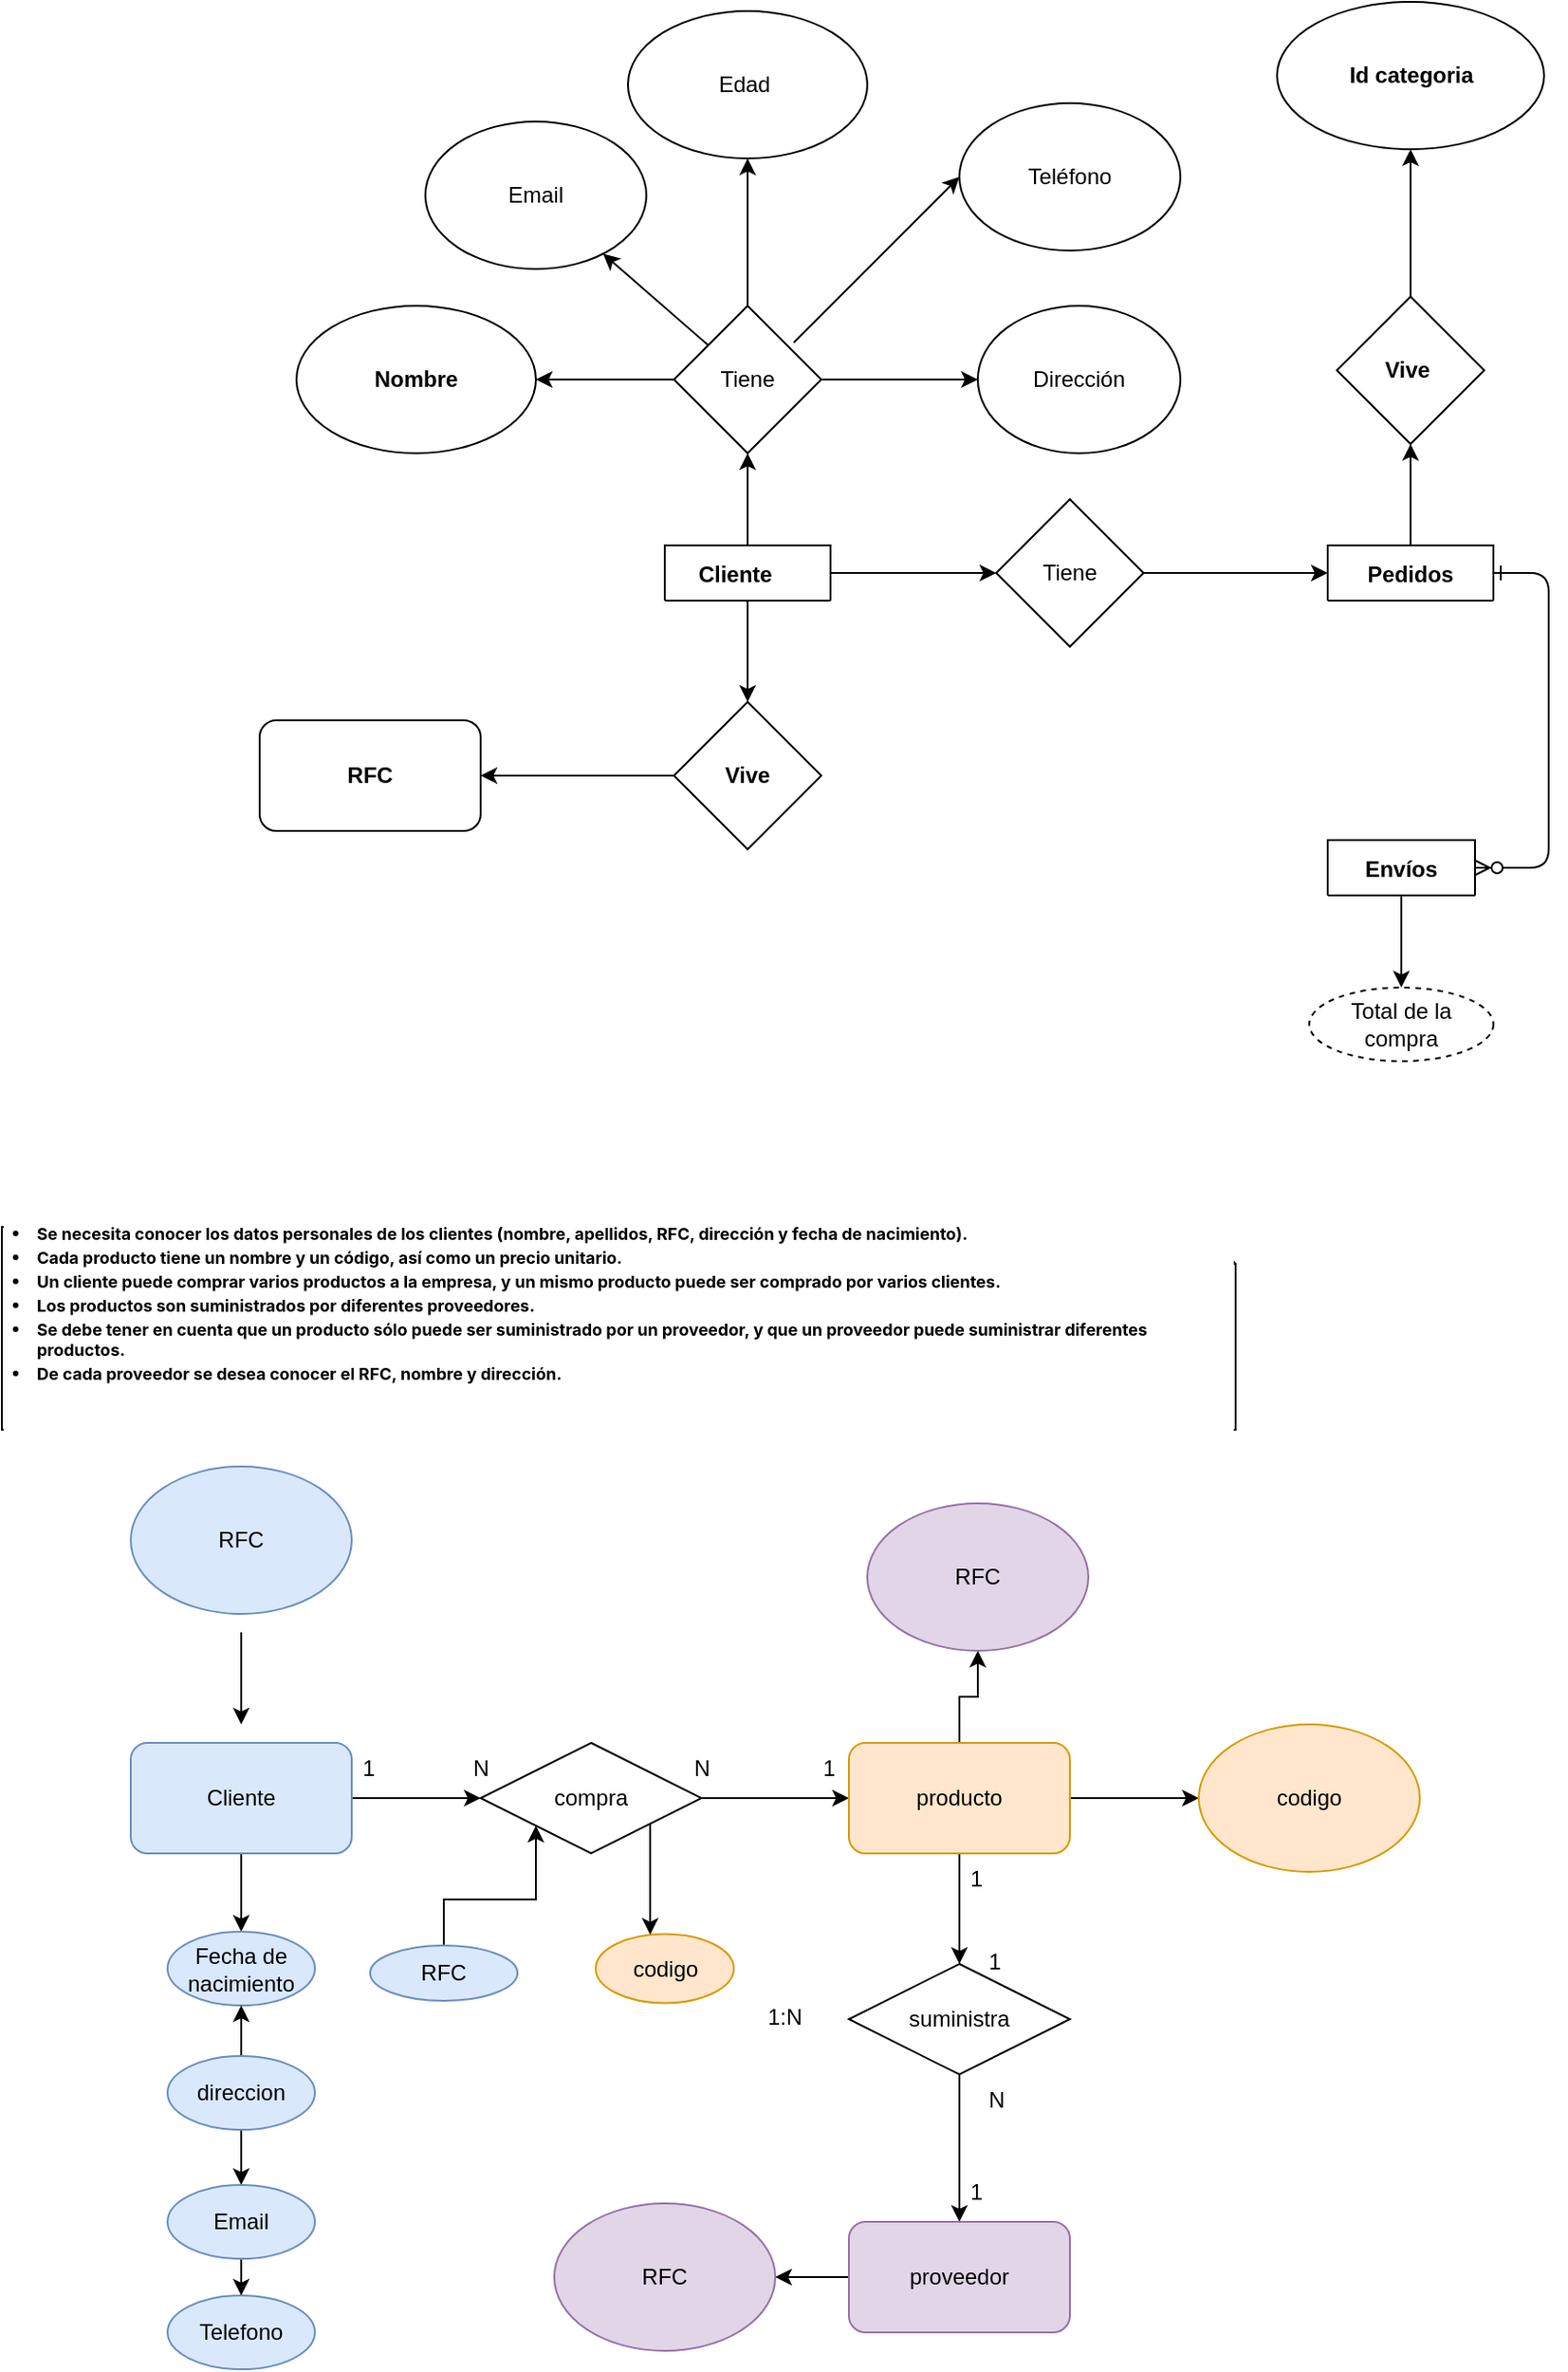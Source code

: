 <mxfile version="21.6.9" type="github">
  <diagram id="R2lEEEUBdFMjLlhIrx00" name="Page-1">
    <mxGraphModel dx="2279" dy="1859" grid="1" gridSize="10" guides="1" tooltips="1" connect="1" arrows="1" fold="1" page="1" pageScale="1" pageWidth="850" pageHeight="1100" math="0" shadow="0" extFonts="Permanent Marker^https://fonts.googleapis.com/css?family=Permanent+Marker">
      <root>
        <mxCell id="0" />
        <mxCell id="1" parent="0" />
        <mxCell id="C-vyLk0tnHw3VtMMgP7b-12" value="" style="edgeStyle=entityRelationEdgeStyle;endArrow=ERzeroToMany;startArrow=ERone;endFill=1;startFill=0;" parent="1" source="C-vyLk0tnHw3VtMMgP7b-3" target="C-vyLk0tnHw3VtMMgP7b-17" edge="1">
          <mxGeometry width="100" height="100" relative="1" as="geometry">
            <mxPoint x="400" y="180" as="sourcePoint" />
            <mxPoint x="460" y="205" as="targetPoint" />
          </mxGeometry>
        </mxCell>
        <mxCell id="qtwtknoeKy0tqFDnTAvP-20" value="" style="edgeStyle=orthogonalEdgeStyle;rounded=0;orthogonalLoop=1;jettySize=auto;html=1;" edge="1" parent="1" source="C-vyLk0tnHw3VtMMgP7b-2" target="qtwtknoeKy0tqFDnTAvP-19">
          <mxGeometry relative="1" as="geometry" />
        </mxCell>
        <mxCell id="C-vyLk0tnHw3VtMMgP7b-2" value="Pedidos" style="shape=table;startSize=30;container=1;collapsible=1;childLayout=tableLayout;fixedRows=1;rowLines=0;fontStyle=1;align=center;resizeLast=1;" parent="1" vertex="1" collapsed="1">
          <mxGeometry x="450" y="120" width="90" height="30" as="geometry">
            <mxRectangle x="450" y="120" width="250" height="130" as="alternateBounds" />
          </mxGeometry>
        </mxCell>
        <mxCell id="C-vyLk0tnHw3VtMMgP7b-3" value="" style="shape=partialRectangle;collapsible=0;dropTarget=0;pointerEvents=0;fillColor=none;points=[[0,0.5],[1,0.5]];portConstraint=eastwest;top=0;left=0;right=0;bottom=1;" parent="C-vyLk0tnHw3VtMMgP7b-2" vertex="1">
          <mxGeometry y="30" width="250" height="30" as="geometry" />
        </mxCell>
        <mxCell id="C-vyLk0tnHw3VtMMgP7b-4" value="PK" style="shape=partialRectangle;overflow=hidden;connectable=0;fillColor=none;top=0;left=0;bottom=0;right=0;fontStyle=1;" parent="C-vyLk0tnHw3VtMMgP7b-3" vertex="1">
          <mxGeometry width="30" height="30" as="geometry">
            <mxRectangle width="30" height="30" as="alternateBounds" />
          </mxGeometry>
        </mxCell>
        <mxCell id="C-vyLk0tnHw3VtMMgP7b-5" value="order_id int NOT NULL " style="shape=partialRectangle;overflow=hidden;connectable=0;fillColor=none;top=0;left=0;bottom=0;right=0;align=left;spacingLeft=6;fontStyle=5;" parent="C-vyLk0tnHw3VtMMgP7b-3" vertex="1">
          <mxGeometry x="30" width="220" height="30" as="geometry">
            <mxRectangle width="220" height="30" as="alternateBounds" />
          </mxGeometry>
        </mxCell>
        <mxCell id="C-vyLk0tnHw3VtMMgP7b-6" value="" style="shape=partialRectangle;collapsible=0;dropTarget=0;pointerEvents=0;fillColor=none;points=[[0,0.5],[1,0.5]];portConstraint=eastwest;top=0;left=0;right=0;bottom=0;" parent="C-vyLk0tnHw3VtMMgP7b-2" vertex="1">
          <mxGeometry y="60" width="250" height="30" as="geometry" />
        </mxCell>
        <mxCell id="C-vyLk0tnHw3VtMMgP7b-7" value="FK1" style="shape=partialRectangle;overflow=hidden;connectable=0;fillColor=none;top=0;left=0;bottom=0;right=0;" parent="C-vyLk0tnHw3VtMMgP7b-6" vertex="1">
          <mxGeometry width="30" height="30" as="geometry">
            <mxRectangle width="30" height="30" as="alternateBounds" />
          </mxGeometry>
        </mxCell>
        <mxCell id="C-vyLk0tnHw3VtMMgP7b-8" value="customer_id int NOT NULL" style="shape=partialRectangle;overflow=hidden;connectable=0;fillColor=none;top=0;left=0;bottom=0;right=0;align=left;spacingLeft=6;" parent="C-vyLk0tnHw3VtMMgP7b-6" vertex="1">
          <mxGeometry x="30" width="220" height="30" as="geometry">
            <mxRectangle width="220" height="30" as="alternateBounds" />
          </mxGeometry>
        </mxCell>
        <mxCell id="C-vyLk0tnHw3VtMMgP7b-9" value="" style="shape=partialRectangle;collapsible=0;dropTarget=0;pointerEvents=0;fillColor=none;points=[[0,0.5],[1,0.5]];portConstraint=eastwest;top=0;left=0;right=0;bottom=0;" parent="C-vyLk0tnHw3VtMMgP7b-2" vertex="1">
          <mxGeometry y="90" width="250" height="30" as="geometry" />
        </mxCell>
        <mxCell id="C-vyLk0tnHw3VtMMgP7b-10" value="" style="shape=partialRectangle;overflow=hidden;connectable=0;fillColor=none;top=0;left=0;bottom=0;right=0;" parent="C-vyLk0tnHw3VtMMgP7b-9" vertex="1">
          <mxGeometry width="30" height="30" as="geometry">
            <mxRectangle width="30" height="30" as="alternateBounds" />
          </mxGeometry>
        </mxCell>
        <mxCell id="C-vyLk0tnHw3VtMMgP7b-11" value="order_date date NOT NULL" style="shape=partialRectangle;overflow=hidden;connectable=0;fillColor=none;top=0;left=0;bottom=0;right=0;align=left;spacingLeft=6;" parent="C-vyLk0tnHw3VtMMgP7b-9" vertex="1">
          <mxGeometry x="30" width="220" height="30" as="geometry">
            <mxRectangle width="220" height="30" as="alternateBounds" />
          </mxGeometry>
        </mxCell>
        <mxCell id="qtwtknoeKy0tqFDnTAvP-24" value="" style="edgeStyle=orthogonalEdgeStyle;rounded=0;orthogonalLoop=1;jettySize=auto;html=1;" edge="1" parent="1" source="C-vyLk0tnHw3VtMMgP7b-13" target="qtwtknoeKy0tqFDnTAvP-23">
          <mxGeometry relative="1" as="geometry" />
        </mxCell>
        <mxCell id="C-vyLk0tnHw3VtMMgP7b-13" value="Envíos" style="shape=table;startSize=30;container=1;collapsible=1;childLayout=tableLayout;fixedRows=1;rowLines=0;fontStyle=1;align=center;resizeLast=1;" parent="1" vertex="1" collapsed="1">
          <mxGeometry x="450" y="280" width="80" height="30" as="geometry">
            <mxRectangle x="450" y="280" width="250" height="130" as="alternateBounds" />
          </mxGeometry>
        </mxCell>
        <mxCell id="C-vyLk0tnHw3VtMMgP7b-14" value="" style="shape=partialRectangle;collapsible=0;dropTarget=0;pointerEvents=0;fillColor=none;points=[[0,0.5],[1,0.5]];portConstraint=eastwest;top=0;left=0;right=0;bottom=1;" parent="C-vyLk0tnHw3VtMMgP7b-13" vertex="1">
          <mxGeometry y="30" width="250" height="30" as="geometry" />
        </mxCell>
        <mxCell id="C-vyLk0tnHw3VtMMgP7b-15" value="PK" style="shape=partialRectangle;overflow=hidden;connectable=0;fillColor=none;top=0;left=0;bottom=0;right=0;fontStyle=1;" parent="C-vyLk0tnHw3VtMMgP7b-14" vertex="1">
          <mxGeometry width="30" height="30" as="geometry">
            <mxRectangle width="30" height="30" as="alternateBounds" />
          </mxGeometry>
        </mxCell>
        <mxCell id="C-vyLk0tnHw3VtMMgP7b-16" value="shipment_id int NOT NULL " style="shape=partialRectangle;overflow=hidden;connectable=0;fillColor=none;top=0;left=0;bottom=0;right=0;align=left;spacingLeft=6;fontStyle=5;" parent="C-vyLk0tnHw3VtMMgP7b-14" vertex="1">
          <mxGeometry x="30" width="220" height="30" as="geometry">
            <mxRectangle width="220" height="30" as="alternateBounds" />
          </mxGeometry>
        </mxCell>
        <mxCell id="C-vyLk0tnHw3VtMMgP7b-17" value="" style="shape=partialRectangle;collapsible=0;dropTarget=0;pointerEvents=0;fillColor=none;points=[[0,0.5],[1,0.5]];portConstraint=eastwest;top=0;left=0;right=0;bottom=0;" parent="C-vyLk0tnHw3VtMMgP7b-13" vertex="1">
          <mxGeometry y="60" width="250" height="30" as="geometry" />
        </mxCell>
        <mxCell id="C-vyLk0tnHw3VtMMgP7b-18" value="FK1" style="shape=partialRectangle;overflow=hidden;connectable=0;fillColor=none;top=0;left=0;bottom=0;right=0;" parent="C-vyLk0tnHw3VtMMgP7b-17" vertex="1">
          <mxGeometry width="30" height="30" as="geometry">
            <mxRectangle width="30" height="30" as="alternateBounds" />
          </mxGeometry>
        </mxCell>
        <mxCell id="C-vyLk0tnHw3VtMMgP7b-19" value="order_id int NOT NULL" style="shape=partialRectangle;overflow=hidden;connectable=0;fillColor=none;top=0;left=0;bottom=0;right=0;align=left;spacingLeft=6;" parent="C-vyLk0tnHw3VtMMgP7b-17" vertex="1">
          <mxGeometry x="30" width="220" height="30" as="geometry">
            <mxRectangle width="220" height="30" as="alternateBounds" />
          </mxGeometry>
        </mxCell>
        <mxCell id="C-vyLk0tnHw3VtMMgP7b-20" value="" style="shape=partialRectangle;collapsible=0;dropTarget=0;pointerEvents=0;fillColor=none;points=[[0,0.5],[1,0.5]];portConstraint=eastwest;top=0;left=0;right=0;bottom=0;" parent="C-vyLk0tnHw3VtMMgP7b-13" vertex="1">
          <mxGeometry y="90" width="250" height="30" as="geometry" />
        </mxCell>
        <mxCell id="C-vyLk0tnHw3VtMMgP7b-21" value="" style="shape=partialRectangle;overflow=hidden;connectable=0;fillColor=none;top=0;left=0;bottom=0;right=0;" parent="C-vyLk0tnHw3VtMMgP7b-20" vertex="1">
          <mxGeometry width="30" height="30" as="geometry">
            <mxRectangle width="30" height="30" as="alternateBounds" />
          </mxGeometry>
        </mxCell>
        <mxCell id="C-vyLk0tnHw3VtMMgP7b-22" value="shipment_date date NOT NULL" style="shape=partialRectangle;overflow=hidden;connectable=0;fillColor=none;top=0;left=0;bottom=0;right=0;align=left;spacingLeft=6;" parent="C-vyLk0tnHw3VtMMgP7b-20" vertex="1">
          <mxGeometry x="30" width="220" height="30" as="geometry">
            <mxRectangle width="220" height="30" as="alternateBounds" />
          </mxGeometry>
        </mxCell>
        <mxCell id="qtwtknoeKy0tqFDnTAvP-8" value="" style="edgeStyle=orthogonalEdgeStyle;rounded=0;orthogonalLoop=1;jettySize=auto;html=1;" edge="1" parent="1" source="C-vyLk0tnHw3VtMMgP7b-23" target="qtwtknoeKy0tqFDnTAvP-3">
          <mxGeometry relative="1" as="geometry" />
        </mxCell>
        <mxCell id="qtwtknoeKy0tqFDnTAvP-28" value="" style="edgeStyle=orthogonalEdgeStyle;rounded=0;orthogonalLoop=1;jettySize=auto;html=1;" edge="1" parent="1" source="C-vyLk0tnHw3VtMMgP7b-23" target="qtwtknoeKy0tqFDnTAvP-27">
          <mxGeometry relative="1" as="geometry" />
        </mxCell>
        <mxCell id="C-vyLk0tnHw3VtMMgP7b-23" value="Cliente    " style="shape=table;startSize=30;container=1;collapsible=1;childLayout=tableLayout;fixedRows=1;rowLines=0;fontStyle=1;align=center;resizeLast=1;" parent="1" vertex="1" collapsed="1">
          <mxGeometry x="90" y="120" width="90" height="30" as="geometry">
            <mxRectangle x="90" y="120" width="250" height="100" as="alternateBounds" />
          </mxGeometry>
        </mxCell>
        <mxCell id="C-vyLk0tnHw3VtMMgP7b-24" value="" style="shape=partialRectangle;collapsible=0;dropTarget=0;pointerEvents=0;fillColor=none;points=[[0,0.5],[1,0.5]];portConstraint=eastwest;top=0;left=0;right=0;bottom=1;" parent="C-vyLk0tnHw3VtMMgP7b-23" vertex="1">
          <mxGeometry y="30" width="250" height="30" as="geometry" />
        </mxCell>
        <mxCell id="C-vyLk0tnHw3VtMMgP7b-25" value="PK" style="shape=partialRectangle;overflow=hidden;connectable=0;fillColor=none;top=0;left=0;bottom=0;right=0;fontStyle=1;" parent="C-vyLk0tnHw3VtMMgP7b-24" vertex="1">
          <mxGeometry width="30" height="30" as="geometry">
            <mxRectangle width="30" height="30" as="alternateBounds" />
          </mxGeometry>
        </mxCell>
        <mxCell id="C-vyLk0tnHw3VtMMgP7b-26" value="customer_id int NOT NULL " style="shape=partialRectangle;overflow=hidden;connectable=0;fillColor=none;top=0;left=0;bottom=0;right=0;align=left;spacingLeft=6;fontStyle=5;" parent="C-vyLk0tnHw3VtMMgP7b-24" vertex="1">
          <mxGeometry x="30" width="220" height="30" as="geometry">
            <mxRectangle width="220" height="30" as="alternateBounds" />
          </mxGeometry>
        </mxCell>
        <mxCell id="C-vyLk0tnHw3VtMMgP7b-27" value="" style="shape=partialRectangle;collapsible=0;dropTarget=0;pointerEvents=0;fillColor=none;points=[[0,0.5],[1,0.5]];portConstraint=eastwest;top=0;left=0;right=0;bottom=0;" parent="C-vyLk0tnHw3VtMMgP7b-23" vertex="1">
          <mxGeometry y="60" width="250" height="30" as="geometry" />
        </mxCell>
        <mxCell id="C-vyLk0tnHw3VtMMgP7b-28" value="" style="shape=partialRectangle;overflow=hidden;connectable=0;fillColor=none;top=0;left=0;bottom=0;right=0;" parent="C-vyLk0tnHw3VtMMgP7b-27" vertex="1">
          <mxGeometry width="30" height="30" as="geometry">
            <mxRectangle width="30" height="30" as="alternateBounds" />
          </mxGeometry>
        </mxCell>
        <mxCell id="C-vyLk0tnHw3VtMMgP7b-29" value="customer_name char(50) NOT NULL" style="shape=partialRectangle;overflow=hidden;connectable=0;fillColor=none;top=0;left=0;bottom=0;right=0;align=left;spacingLeft=6;" parent="C-vyLk0tnHw3VtMMgP7b-27" vertex="1">
          <mxGeometry x="30" width="220" height="30" as="geometry">
            <mxRectangle width="220" height="30" as="alternateBounds" />
          </mxGeometry>
        </mxCell>
        <mxCell id="qtwtknoeKy0tqFDnTAvP-1" value="Nombre" style="ellipse;whiteSpace=wrap;html=1;startSize=30;fontStyle=1;" vertex="1" parent="1">
          <mxGeometry x="-110" y="-10" width="130" height="80" as="geometry" />
        </mxCell>
        <mxCell id="qtwtknoeKy0tqFDnTAvP-5" value="" style="edgeStyle=orthogonalEdgeStyle;rounded=0;orthogonalLoop=1;jettySize=auto;html=1;" edge="1" parent="1" source="qtwtknoeKy0tqFDnTAvP-3" target="qtwtknoeKy0tqFDnTAvP-4">
          <mxGeometry relative="1" as="geometry">
            <Array as="points">
              <mxPoint x="220" y="30" />
              <mxPoint x="220" y="30" />
            </Array>
          </mxGeometry>
        </mxCell>
        <mxCell id="qtwtknoeKy0tqFDnTAvP-9" value="" style="edgeStyle=orthogonalEdgeStyle;rounded=0;orthogonalLoop=1;jettySize=auto;html=1;" edge="1" parent="1" source="qtwtknoeKy0tqFDnTAvP-3" target="qtwtknoeKy0tqFDnTAvP-1">
          <mxGeometry relative="1" as="geometry" />
        </mxCell>
        <mxCell id="qtwtknoeKy0tqFDnTAvP-11" value="" style="edgeStyle=orthogonalEdgeStyle;rounded=0;orthogonalLoop=1;jettySize=auto;html=1;" edge="1" parent="1" source="qtwtknoeKy0tqFDnTAvP-3" target="qtwtknoeKy0tqFDnTAvP-10">
          <mxGeometry relative="1" as="geometry" />
        </mxCell>
        <mxCell id="qtwtknoeKy0tqFDnTAvP-3" value="Tiene" style="rhombus;whiteSpace=wrap;html=1;" vertex="1" parent="1">
          <mxGeometry x="95" y="-10" width="80" height="80" as="geometry" />
        </mxCell>
        <mxCell id="qtwtknoeKy0tqFDnTAvP-4" value="Dirección" style="ellipse;whiteSpace=wrap;html=1;" vertex="1" parent="1">
          <mxGeometry x="260" y="-10" width="110" height="80" as="geometry" />
        </mxCell>
        <mxCell id="qtwtknoeKy0tqFDnTAvP-10" value="Edad&amp;nbsp;" style="ellipse;whiteSpace=wrap;html=1;" vertex="1" parent="1">
          <mxGeometry x="70" y="-170" width="130" height="80" as="geometry" />
        </mxCell>
        <mxCell id="qtwtknoeKy0tqFDnTAvP-12" value="" style="endArrow=classic;html=1;rounded=0;entryX=0;entryY=0.5;entryDx=0;entryDy=0;" edge="1" parent="1" target="qtwtknoeKy0tqFDnTAvP-13">
          <mxGeometry width="50" height="50" relative="1" as="geometry">
            <mxPoint x="160" y="10" as="sourcePoint" />
            <mxPoint x="210" y="-40" as="targetPoint" />
          </mxGeometry>
        </mxCell>
        <mxCell id="qtwtknoeKy0tqFDnTAvP-13" value="Teléfono" style="ellipse;whiteSpace=wrap;html=1;" vertex="1" parent="1">
          <mxGeometry x="250" y="-120" width="120" height="80" as="geometry" />
        </mxCell>
        <mxCell id="qtwtknoeKy0tqFDnTAvP-17" value="" style="endArrow=classic;html=1;rounded=0;" edge="1" parent="1" source="qtwtknoeKy0tqFDnTAvP-3" target="qtwtknoeKy0tqFDnTAvP-18">
          <mxGeometry width="50" height="50" relative="1" as="geometry">
            <mxPoint x="80" as="sourcePoint" />
            <mxPoint x="60" y="-60" as="targetPoint" />
          </mxGeometry>
        </mxCell>
        <mxCell id="qtwtknoeKy0tqFDnTAvP-18" value="Email" style="ellipse;whiteSpace=wrap;html=1;" vertex="1" parent="1">
          <mxGeometry x="-40" y="-110" width="120" height="80" as="geometry" />
        </mxCell>
        <mxCell id="qtwtknoeKy0tqFDnTAvP-22" value="" style="edgeStyle=orthogonalEdgeStyle;rounded=0;orthogonalLoop=1;jettySize=auto;html=1;" edge="1" parent="1" source="qtwtknoeKy0tqFDnTAvP-19" target="qtwtknoeKy0tqFDnTAvP-21">
          <mxGeometry relative="1" as="geometry" />
        </mxCell>
        <mxCell id="qtwtknoeKy0tqFDnTAvP-19" value="Vive&amp;nbsp;" style="rhombus;whiteSpace=wrap;html=1;startSize=30;fontStyle=1;" vertex="1" parent="1">
          <mxGeometry x="455" y="-15" width="80" height="80" as="geometry" />
        </mxCell>
        <mxCell id="qtwtknoeKy0tqFDnTAvP-21" value="Id categoria" style="ellipse;whiteSpace=wrap;html=1;startSize=30;fontStyle=1;" vertex="1" parent="1">
          <mxGeometry x="422.5" y="-175" width="145" height="80" as="geometry" />
        </mxCell>
        <mxCell id="qtwtknoeKy0tqFDnTAvP-23" value="Total de la compra" style="ellipse;whiteSpace=wrap;html=1;align=center;dashed=1;" vertex="1" parent="1">
          <mxGeometry x="440" y="360" width="100" height="40" as="geometry" />
        </mxCell>
        <mxCell id="qtwtknoeKy0tqFDnTAvP-25" value="RFC" style="rounded=1;whiteSpace=wrap;html=1;startSize=30;fontStyle=1;" vertex="1" parent="1">
          <mxGeometry x="-130" y="215" width="120" height="60" as="geometry" />
        </mxCell>
        <mxCell id="qtwtknoeKy0tqFDnTAvP-29" value="" style="edgeStyle=orthogonalEdgeStyle;rounded=0;orthogonalLoop=1;jettySize=auto;html=1;" edge="1" parent="1" source="qtwtknoeKy0tqFDnTAvP-27" target="qtwtknoeKy0tqFDnTAvP-25">
          <mxGeometry relative="1" as="geometry" />
        </mxCell>
        <mxCell id="qtwtknoeKy0tqFDnTAvP-27" value="Vive" style="rhombus;whiteSpace=wrap;html=1;startSize=30;fontStyle=1;" vertex="1" parent="1">
          <mxGeometry x="95" y="205" width="80" height="80" as="geometry" />
        </mxCell>
        <mxCell id="qtwtknoeKy0tqFDnTAvP-32" value="Tiene" style="rhombus;whiteSpace=wrap;html=1;" vertex="1" parent="1">
          <mxGeometry x="270" y="95" width="80" height="80" as="geometry" />
        </mxCell>
        <mxCell id="qtwtknoeKy0tqFDnTAvP-33" value="" style="endArrow=classic;html=1;rounded=0;exitX=1;exitY=0.5;exitDx=0;exitDy=0;entryX=0;entryY=0.5;entryDx=0;entryDy=0;" edge="1" parent="1" source="C-vyLk0tnHw3VtMMgP7b-23" target="qtwtknoeKy0tqFDnTAvP-32">
          <mxGeometry width="50" height="50" relative="1" as="geometry">
            <mxPoint x="210" y="160" as="sourcePoint" />
            <mxPoint x="260" y="135" as="targetPoint" />
          </mxGeometry>
        </mxCell>
        <mxCell id="qtwtknoeKy0tqFDnTAvP-34" value="" style="endArrow=classic;html=1;rounded=0;entryX=0;entryY=0.5;entryDx=0;entryDy=0;exitX=1;exitY=0.5;exitDx=0;exitDy=0;" edge="1" parent="1" source="qtwtknoeKy0tqFDnTAvP-32" target="C-vyLk0tnHw3VtMMgP7b-2">
          <mxGeometry width="50" height="50" relative="1" as="geometry">
            <mxPoint x="360" y="134.5" as="sourcePoint" />
            <mxPoint x="440" y="134.5" as="targetPoint" />
          </mxGeometry>
        </mxCell>
        <mxCell id="qtwtknoeKy0tqFDnTAvP-37" value="&#xa;&lt;ul style=&quot;box-sizing: border-box; padding-left: 2em; margin-top: 0px; margin-bottom: 16px; font-family: -apple-system, BlinkMacSystemFont, &amp;quot;Segoe UI&amp;quot;, &amp;quot;Noto Sans&amp;quot;, Helvetica, Arial, sans-serif, &amp;quot;Apple Color Emoji&amp;quot;, &amp;quot;Segoe UI Emoji&amp;quot;; font-size: 9px; font-style: normal; font-variant-ligatures: normal; font-variant-caps: normal; letter-spacing: normal; orphans: 2; text-align: start; text-indent: 0px; text-transform: none; widows: 2; word-spacing: 0px; -webkit-text-stroke-width: 0px; text-decoration-thickness: initial; text-decoration-style: initial; text-decoration-color: initial;&quot; dir=&quot;auto&quot;&gt;&lt;li style=&quot;box-sizing: border-box; font-size: 9px;&quot;&gt;Se necesita conocer los datos personales de los clientes (nombre, apellidos, RFC, dirección y fecha de nacimiento).&lt;/li&gt;&lt;li style=&quot;box-sizing: border-box; margin-top: 0.25em; font-size: 9px;&quot;&gt;Cada producto tiene un nombre y un código, así como un precio unitario.&lt;/li&gt;&lt;li style=&quot;box-sizing: border-box; margin-top: 0.25em; font-size: 9px;&quot;&gt;Un cliente puede comprar varios productos a la empresa, y un mismo producto puede ser comprado por varios clientes.&lt;/li&gt;&lt;li style=&quot;box-sizing: border-box; margin-top: 0.25em; font-size: 9px;&quot;&gt;Los productos son suministrados por diferentes proveedores.&lt;/li&gt;&lt;li style=&quot;box-sizing: border-box; margin-top: 0.25em; font-size: 9px;&quot;&gt;Se debe tener en cuenta que un producto sólo puede ser suministrado por un proveedor, y que un proveedor puede suministrar diferentes productos.&lt;/li&gt;&lt;li style=&quot;box-sizing: border-box; margin-top: 0.25em; font-size: 9px;&quot;&gt;De cada proveedor se desea conocer el RFC, nombre y dirección.&lt;/li&gt;&lt;/ul&gt;&#xa;&#xa;" style="shape=note;size=20;whiteSpace=wrap;html=1;fontStyle=1;labelBackgroundColor=default;fontColor=#000000;fontSize=9;" vertex="1" parent="1">
          <mxGeometry x="-270" y="490" width="670" height="110" as="geometry" />
        </mxCell>
        <mxCell id="qtwtknoeKy0tqFDnTAvP-40" value="" style="edgeStyle=orthogonalEdgeStyle;rounded=0;orthogonalLoop=1;jettySize=auto;html=1;" edge="1" parent="1" source="qtwtknoeKy0tqFDnTAvP-38">
          <mxGeometry relative="1" as="geometry">
            <mxPoint x="-10" y="800" as="targetPoint" />
          </mxGeometry>
        </mxCell>
        <mxCell id="qtwtknoeKy0tqFDnTAvP-74" value="" style="edgeStyle=orthogonalEdgeStyle;rounded=0;orthogonalLoop=1;jettySize=auto;html=1;" edge="1" parent="1" source="qtwtknoeKy0tqFDnTAvP-38" target="qtwtknoeKy0tqFDnTAvP-72">
          <mxGeometry relative="1" as="geometry" />
        </mxCell>
        <mxCell id="qtwtknoeKy0tqFDnTAvP-38" value="Cliente" style="rounded=1;whiteSpace=wrap;html=1;fillColor=#dae8fc;strokeColor=#6c8ebf;" vertex="1" parent="1">
          <mxGeometry x="-200" y="770" width="120" height="60" as="geometry" />
        </mxCell>
        <mxCell id="qtwtknoeKy0tqFDnTAvP-44" value="" style="edgeStyle=orthogonalEdgeStyle;rounded=0;orthogonalLoop=1;jettySize=auto;html=1;" edge="1" parent="1" source="qtwtknoeKy0tqFDnTAvP-42" target="qtwtknoeKy0tqFDnTAvP-43">
          <mxGeometry relative="1" as="geometry" />
        </mxCell>
        <mxCell id="qtwtknoeKy0tqFDnTAvP-42" value="compra" style="shape=rhombus;perimeter=rhombusPerimeter;whiteSpace=wrap;html=1;align=center;" vertex="1" parent="1">
          <mxGeometry x="-10" y="770" width="120" height="60" as="geometry" />
        </mxCell>
        <mxCell id="qtwtknoeKy0tqFDnTAvP-46" value="" style="edgeStyle=orthogonalEdgeStyle;rounded=0;orthogonalLoop=1;jettySize=auto;html=1;" edge="1" parent="1" source="qtwtknoeKy0tqFDnTAvP-43" target="qtwtknoeKy0tqFDnTAvP-45">
          <mxGeometry relative="1" as="geometry" />
        </mxCell>
        <mxCell id="qtwtknoeKy0tqFDnTAvP-65" value="" style="edgeStyle=orthogonalEdgeStyle;rounded=0;orthogonalLoop=1;jettySize=auto;html=1;" edge="1" parent="1" source="qtwtknoeKy0tqFDnTAvP-43" target="qtwtknoeKy0tqFDnTAvP-63">
          <mxGeometry relative="1" as="geometry" />
        </mxCell>
        <mxCell id="qtwtknoeKy0tqFDnTAvP-66" value="" style="edgeStyle=orthogonalEdgeStyle;rounded=0;orthogonalLoop=1;jettySize=auto;html=1;" edge="1" parent="1" source="qtwtknoeKy0tqFDnTAvP-43" target="qtwtknoeKy0tqFDnTAvP-62">
          <mxGeometry relative="1" as="geometry" />
        </mxCell>
        <mxCell id="qtwtknoeKy0tqFDnTAvP-43" value="producto" style="rounded=1;whiteSpace=wrap;html=1;fillColor=#ffe6cc;strokeColor=#d79b00;" vertex="1" parent="1">
          <mxGeometry x="190" y="770" width="120" height="60" as="geometry" />
        </mxCell>
        <mxCell id="qtwtknoeKy0tqFDnTAvP-48" value="" style="edgeStyle=orthogonalEdgeStyle;rounded=0;orthogonalLoop=1;jettySize=auto;html=1;" edge="1" parent="1" source="qtwtknoeKy0tqFDnTAvP-45" target="qtwtknoeKy0tqFDnTAvP-47">
          <mxGeometry relative="1" as="geometry" />
        </mxCell>
        <mxCell id="qtwtknoeKy0tqFDnTAvP-45" value="suministra" style="shape=rhombus;perimeter=rhombusPerimeter;whiteSpace=wrap;html=1;align=center;" vertex="1" parent="1">
          <mxGeometry x="190" y="890" width="120" height="60" as="geometry" />
        </mxCell>
        <mxCell id="qtwtknoeKy0tqFDnTAvP-51" value="" style="edgeStyle=orthogonalEdgeStyle;rounded=0;orthogonalLoop=1;jettySize=auto;html=1;" edge="1" parent="1" source="qtwtknoeKy0tqFDnTAvP-47" target="qtwtknoeKy0tqFDnTAvP-50">
          <mxGeometry relative="1" as="geometry" />
        </mxCell>
        <mxCell id="qtwtknoeKy0tqFDnTAvP-47" value="proveedor" style="rounded=1;whiteSpace=wrap;html=1;fillColor=#e1d5e7;strokeColor=#9673a6;" vertex="1" parent="1">
          <mxGeometry x="190" y="1030" width="120" height="60" as="geometry" />
        </mxCell>
        <mxCell id="qtwtknoeKy0tqFDnTAvP-49" value="RFC" style="ellipse;whiteSpace=wrap;html=1;fillColor=#dae8fc;strokeColor=#6c8ebf;" vertex="1" parent="1">
          <mxGeometry x="-200" y="620" width="120" height="80" as="geometry" />
        </mxCell>
        <mxCell id="qtwtknoeKy0tqFDnTAvP-50" value="RFC" style="ellipse;whiteSpace=wrap;html=1;fillColor=#e1d5e7;strokeColor=#9673a6;" vertex="1" parent="1">
          <mxGeometry x="30" y="1020" width="120" height="80" as="geometry" />
        </mxCell>
        <mxCell id="qtwtknoeKy0tqFDnTAvP-52" value="1" style="text;strokeColor=none;fillColor=none;spacingLeft=4;spacingRight=4;overflow=hidden;rotatable=0;points=[[0,0.5],[1,0.5]];portConstraint=eastwest;fontSize=12;whiteSpace=wrap;html=1;" vertex="1" parent="1">
          <mxGeometry x="250" y="1000" width="40" height="30" as="geometry" />
        </mxCell>
        <mxCell id="qtwtknoeKy0tqFDnTAvP-53" value="N" style="text;strokeColor=none;fillColor=none;spacingLeft=4;spacingRight=4;overflow=hidden;rotatable=0;points=[[0,0.5],[1,0.5]];portConstraint=eastwest;fontSize=12;whiteSpace=wrap;html=1;" vertex="1" parent="1">
          <mxGeometry x="260" y="950" width="40" height="30" as="geometry" />
        </mxCell>
        <mxCell id="qtwtknoeKy0tqFDnTAvP-54" value="1:N" style="text;strokeColor=none;fillColor=none;spacingLeft=4;spacingRight=4;overflow=hidden;rotatable=0;points=[[0,0.5],[1,0.5]];portConstraint=eastwest;fontSize=12;whiteSpace=wrap;html=1;" vertex="1" parent="1">
          <mxGeometry x="140" y="905" width="40" height="30" as="geometry" />
        </mxCell>
        <mxCell id="qtwtknoeKy0tqFDnTAvP-55" value="1" style="text;strokeColor=none;fillColor=none;spacingLeft=4;spacingRight=4;overflow=hidden;rotatable=0;points=[[0,0.5],[1,0.5]];portConstraint=eastwest;fontSize=12;whiteSpace=wrap;html=1;" vertex="1" parent="1">
          <mxGeometry x="260" y="875" width="40" height="30" as="geometry" />
        </mxCell>
        <mxCell id="qtwtknoeKy0tqFDnTAvP-56" value="1" style="text;strokeColor=none;fillColor=none;spacingLeft=4;spacingRight=4;overflow=hidden;rotatable=0;points=[[0,0.5],[1,0.5]];portConstraint=eastwest;fontSize=12;whiteSpace=wrap;html=1;" vertex="1" parent="1">
          <mxGeometry x="250" y="830" width="40" height="30" as="geometry" />
        </mxCell>
        <mxCell id="qtwtknoeKy0tqFDnTAvP-57" value="1" style="text;strokeColor=none;fillColor=none;spacingLeft=4;spacingRight=4;overflow=hidden;rotatable=0;points=[[0,0.5],[1,0.5]];portConstraint=eastwest;fontSize=12;whiteSpace=wrap;html=1;" vertex="1" parent="1">
          <mxGeometry x="170" y="770" width="40" height="30" as="geometry" />
        </mxCell>
        <mxCell id="qtwtknoeKy0tqFDnTAvP-58" value="N" style="text;strokeColor=none;fillColor=none;spacingLeft=4;spacingRight=4;overflow=hidden;rotatable=0;points=[[0,0.5],[1,0.5]];portConstraint=eastwest;fontSize=12;whiteSpace=wrap;html=1;" vertex="1" parent="1">
          <mxGeometry x="100" y="770" width="40" height="30" as="geometry" />
        </mxCell>
        <mxCell id="qtwtknoeKy0tqFDnTAvP-59" value="N" style="text;strokeColor=none;fillColor=none;spacingLeft=4;spacingRight=4;overflow=hidden;rotatable=0;points=[[0,0.5],[1,0.5]];portConstraint=eastwest;fontSize=12;whiteSpace=wrap;html=1;" vertex="1" parent="1">
          <mxGeometry x="-20" y="770" width="40" height="30" as="geometry" />
        </mxCell>
        <mxCell id="qtwtknoeKy0tqFDnTAvP-60" value="1" style="text;strokeColor=none;fillColor=none;spacingLeft=4;spacingRight=4;overflow=hidden;rotatable=0;points=[[0,0.5],[1,0.5]];portConstraint=eastwest;fontSize=12;whiteSpace=wrap;html=1;" vertex="1" parent="1">
          <mxGeometry x="-80" y="770" width="40" height="30" as="geometry" />
        </mxCell>
        <mxCell id="qtwtknoeKy0tqFDnTAvP-61" value="" style="endArrow=classic;html=1;rounded=0;" edge="1" parent="1">
          <mxGeometry width="50" height="50" relative="1" as="geometry">
            <mxPoint x="-140" y="710" as="sourcePoint" />
            <mxPoint x="-140" y="760" as="targetPoint" />
          </mxGeometry>
        </mxCell>
        <mxCell id="qtwtknoeKy0tqFDnTAvP-62" value="RFC" style="ellipse;whiteSpace=wrap;html=1;fillColor=#e1d5e7;strokeColor=#9673a6;" vertex="1" parent="1">
          <mxGeometry x="200" y="640" width="120" height="80" as="geometry" />
        </mxCell>
        <mxCell id="qtwtknoeKy0tqFDnTAvP-63" value="codigo" style="ellipse;whiteSpace=wrap;html=1;fillColor=#ffe6cc;strokeColor=#d79b00;" vertex="1" parent="1">
          <mxGeometry x="380" y="760" width="120" height="80" as="geometry" />
        </mxCell>
        <mxCell id="qtwtknoeKy0tqFDnTAvP-71" style="edgeStyle=orthogonalEdgeStyle;rounded=0;orthogonalLoop=1;jettySize=auto;html=1;entryX=0;entryY=1;entryDx=0;entryDy=0;" edge="1" parent="1" source="qtwtknoeKy0tqFDnTAvP-67" target="qtwtknoeKy0tqFDnTAvP-42">
          <mxGeometry relative="1" as="geometry" />
        </mxCell>
        <mxCell id="qtwtknoeKy0tqFDnTAvP-67" value="RFC" style="ellipse;whiteSpace=wrap;html=1;fillColor=#dae8fc;strokeColor=#6c8ebf;" vertex="1" parent="1">
          <mxGeometry x="-70" y="880" width="80" height="30" as="geometry" />
        </mxCell>
        <mxCell id="qtwtknoeKy0tqFDnTAvP-68" value="codigo" style="ellipse;whiteSpace=wrap;html=1;fillColor=#ffe6cc;strokeColor=#d79b00;" vertex="1" parent="1">
          <mxGeometry x="52.5" y="873.75" width="75" height="37.5" as="geometry" />
        </mxCell>
        <mxCell id="qtwtknoeKy0tqFDnTAvP-69" value="" style="edgeStyle=orthogonalEdgeStyle;rounded=0;orthogonalLoop=1;jettySize=auto;html=1;" edge="1" parent="1" source="qtwtknoeKy0tqFDnTAvP-42" target="qtwtknoeKy0tqFDnTAvP-68">
          <mxGeometry relative="1" as="geometry">
            <Array as="points">
              <mxPoint x="80" y="830" />
              <mxPoint x="80" y="830" />
            </Array>
          </mxGeometry>
        </mxCell>
        <mxCell id="qtwtknoeKy0tqFDnTAvP-72" value="Fecha de nacimiento" style="ellipse;whiteSpace=wrap;html=1;fillColor=#dae8fc;strokeColor=#6c8ebf;" vertex="1" parent="1">
          <mxGeometry x="-180" y="872.5" width="80" height="40" as="geometry" />
        </mxCell>
        <mxCell id="qtwtknoeKy0tqFDnTAvP-76" value="" style="edgeStyle=orthogonalEdgeStyle;rounded=0;orthogonalLoop=1;jettySize=auto;html=1;" edge="1" parent="1" source="qtwtknoeKy0tqFDnTAvP-75" target="qtwtknoeKy0tqFDnTAvP-72">
          <mxGeometry relative="1" as="geometry" />
        </mxCell>
        <mxCell id="qtwtknoeKy0tqFDnTAvP-78" value="" style="edgeStyle=orthogonalEdgeStyle;rounded=0;orthogonalLoop=1;jettySize=auto;html=1;" edge="1" parent="1" source="qtwtknoeKy0tqFDnTAvP-75" target="qtwtknoeKy0tqFDnTAvP-77">
          <mxGeometry relative="1" as="geometry" />
        </mxCell>
        <mxCell id="qtwtknoeKy0tqFDnTAvP-75" value="direccion" style="ellipse;whiteSpace=wrap;html=1;fillColor=#dae8fc;strokeColor=#6c8ebf;" vertex="1" parent="1">
          <mxGeometry x="-180" y="940" width="80" height="40" as="geometry" />
        </mxCell>
        <mxCell id="qtwtknoeKy0tqFDnTAvP-81" value="" style="edgeStyle=orthogonalEdgeStyle;rounded=0;orthogonalLoop=1;jettySize=auto;html=1;" edge="1" parent="1" source="qtwtknoeKy0tqFDnTAvP-77" target="qtwtknoeKy0tqFDnTAvP-80">
          <mxGeometry relative="1" as="geometry" />
        </mxCell>
        <mxCell id="qtwtknoeKy0tqFDnTAvP-77" value="Email" style="ellipse;whiteSpace=wrap;html=1;fillColor=#dae8fc;strokeColor=#6c8ebf;" vertex="1" parent="1">
          <mxGeometry x="-180" y="1010" width="80" height="40" as="geometry" />
        </mxCell>
        <mxCell id="qtwtknoeKy0tqFDnTAvP-80" value="Telefono" style="ellipse;whiteSpace=wrap;html=1;fillColor=#dae8fc;strokeColor=#6c8ebf;" vertex="1" parent="1">
          <mxGeometry x="-180" y="1070" width="80" height="40" as="geometry" />
        </mxCell>
      </root>
    </mxGraphModel>
  </diagram>
</mxfile>
